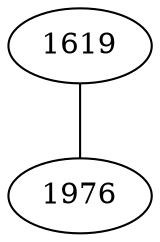 strict graph "" {
        1619     [
                pos="-34741.18,14462.33"
                 ];
        1976     [
                pos="-35837.21,9917.28"
                 ];
        1619 -- 1976     [weight=1.0];
}
